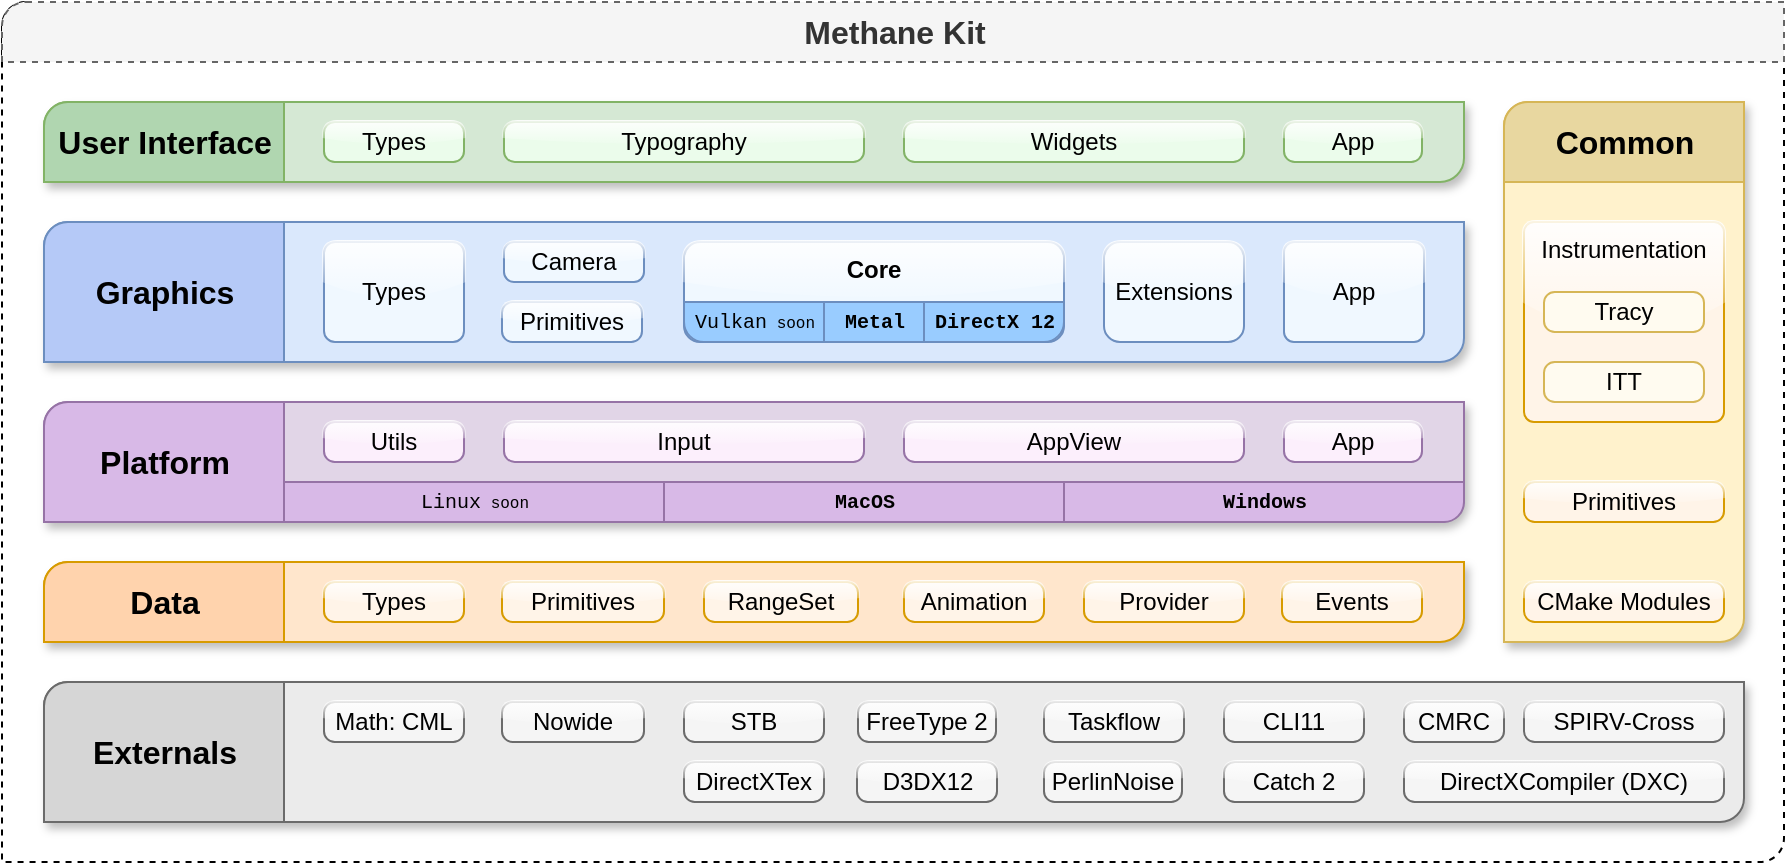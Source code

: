 <mxfile version="13.6.2" type="device"><diagram id="n1YW_IKGIQabf7W6xJoi" name="Page-1"><mxGraphModel dx="1301" dy="961" grid="1" gridSize="10" guides="1" tooltips="1" connect="1" arrows="1" fold="1" page="1" pageScale="1" pageWidth="935" pageHeight="470" math="0" shadow="0"><root><mxCell id="0"/><mxCell id="1" parent="0"/><mxCell id="Kfy_bd-Oe_zeapeb3Mzr-61" value="" style="verticalLabelPosition=bottom;verticalAlign=top;html=1;shape=mxgraph.basic.diag_round_rect;dx=6;shadow=0;dashed=1;" vertex="1" parent="1"><mxGeometry x="20" y="20" width="891" height="430" as="geometry"/></mxCell><mxCell id="Kfy_bd-Oe_zeapeb3Mzr-15" value="" style="verticalLabelPosition=bottom;verticalAlign=top;html=1;shape=mxgraph.basic.diag_round_rect;dx=6;fillColor=#e1d5e7;strokeColor=#9673a6;shadow=1;" vertex="1" parent="1"><mxGeometry x="41" y="220" width="710" height="60" as="geometry"/></mxCell><UserObject label="Utils" link="https://github.com/egorodet/MethaneKit/tree/master/Modules/Platform/Utils" id="Kfy_bd-Oe_zeapeb3Mzr-16"><mxCell style="rounded=1;whiteSpace=wrap;html=1;strokeColor=#9673a6;arcSize=27;fillColor=#FCEFFC;glass=1;shadow=0;" vertex="1" parent="1"><mxGeometry x="181" y="230" width="70" height="20" as="geometry"/></mxCell></UserObject><UserObject label="Input" link="https://github.com/egorodet/MethaneKit/tree/master/Modules/Platform/Input" id="Kfy_bd-Oe_zeapeb3Mzr-17"><mxCell style="rounded=1;whiteSpace=wrap;html=1;strokeColor=#9673a6;arcSize=27;fillColor=#FCEFFC;glass=1;shadow=0;" vertex="1" parent="1"><mxGeometry x="271" y="230" width="180" height="20" as="geometry"/></mxCell></UserObject><UserObject label="App" link="https://github.com/egorodet/MethaneKit/tree/master/Modules/Platform/App" id="Kfy_bd-Oe_zeapeb3Mzr-20"><mxCell style="rounded=1;whiteSpace=wrap;html=1;strokeColor=#9673a6;arcSize=27;fillColor=#FCEFFC;glass=1;shadow=0;" vertex="1" parent="1"><mxGeometry x="661" y="230" width="69" height="20" as="geometry"/></mxCell></UserObject><UserObject label="AppView" link="https://github.com/egorodet/MethaneKit/tree/master/Modules/Platform/AppView" id="Kfy_bd-Oe_zeapeb3Mzr-21"><mxCell style="rounded=1;whiteSpace=wrap;html=1;strokeColor=#9673a6;arcSize=27;fillColor=#FCEFFC;glass=1;shadow=0;" vertex="1" parent="1"><mxGeometry x="471" y="230" width="170" height="20" as="geometry"/></mxCell></UserObject><UserObject label="Platform" link="https://github.com/egorodet/MethaneKit/tree/master/Modules/Platform" id="Kfy_bd-Oe_zeapeb3Mzr-22"><mxCell style="verticalLabelPosition=middle;verticalAlign=middle;html=1;shape=mxgraph.basic.corner_round_rect;dx=6;strokeColor=#9673a6;align=center;labelPosition=center;fontSize=16;fillColor=#D8B9E7;fontStyle=1" vertex="1" parent="1"><mxGeometry x="41" y="220" width="120" height="60" as="geometry"/></mxCell></UserObject><mxCell id="Kfy_bd-Oe_zeapeb3Mzr-2" value="" style="verticalLabelPosition=bottom;verticalAlign=top;html=1;shape=mxgraph.basic.diag_round_rect;dx=6;fillColor=#ffe6cc;strokeColor=#d79b00;shadow=1;" vertex="1" parent="1"><mxGeometry x="41" y="300" width="710" height="40" as="geometry"/></mxCell><UserObject label="Types" link="https://github.com/egorodet/MethaneKit/tree/master/Modules/Data/Types" id="Kfy_bd-Oe_zeapeb3Mzr-4"><mxCell style="rounded=1;whiteSpace=wrap;html=1;strokeColor=#d79b00;arcSize=27;fillColor=#FFF4E8;glass=1;shadow=0;" vertex="1" parent="1"><mxGeometry x="181" y="310" width="70" height="20" as="geometry"/></mxCell></UserObject><UserObject label="Primitives" link="https://github.com/egorodet/MethaneKit/tree/master/Modules/Data/Primitives" id="Kfy_bd-Oe_zeapeb3Mzr-7"><mxCell style="rounded=1;whiteSpace=wrap;html=1;strokeColor=#d79b00;arcSize=27;fillColor=#FFF4E8;glass=1;shadow=0;" vertex="1" parent="1"><mxGeometry x="270" y="310" width="81" height="20" as="geometry"/></mxCell></UserObject><UserObject label="Provider" link="https://github.com/egorodet/MethaneKit/tree/master/Modules/Data/Provider" id="Kfy_bd-Oe_zeapeb3Mzr-8"><mxCell style="rounded=1;whiteSpace=wrap;html=1;strokeColor=#d79b00;arcSize=27;fillColor=#FFF4E8;glass=1;shadow=0;" vertex="1" parent="1"><mxGeometry x="561" y="310" width="80" height="20" as="geometry"/></mxCell></UserObject><UserObject label="Animation" link="https://github.com/egorodet/MethaneKit/tree/master/Modules/Data/Animation" id="Kfy_bd-Oe_zeapeb3Mzr-9"><mxCell style="rounded=1;whiteSpace=wrap;html=1;strokeColor=#d79b00;arcSize=27;fillColor=#FFF4E8;glass=1;shadow=0;" vertex="1" parent="1"><mxGeometry x="471" y="310" width="70" height="20" as="geometry"/></mxCell></UserObject><UserObject label="RangeSet" link="https://github.com/egorodet/MethaneKit/tree/master/Modules/Data/RangeSet" id="Kfy_bd-Oe_zeapeb3Mzr-10"><mxCell style="rounded=1;whiteSpace=wrap;html=1;strokeColor=#d79b00;arcSize=27;fillColor=#FFF4E8;glass=1;shadow=0;" vertex="1" parent="1"><mxGeometry x="371" y="310" width="77" height="20" as="geometry"/></mxCell></UserObject><UserObject label="Events" link="https://github.com/egorodet/MethaneKit/tree/master/Modules/Data/Events" id="Kfy_bd-Oe_zeapeb3Mzr-11"><mxCell style="rounded=1;whiteSpace=wrap;html=1;strokeColor=#d79b00;arcSize=27;fillColor=#FFF4E8;glass=1;shadow=0;" vertex="1" parent="1"><mxGeometry x="660" y="310" width="70" height="20" as="geometry"/></mxCell></UserObject><UserObject label="Data" link="https://github.com/egorodet/MethaneKit/tree/master/Modules/Data" id="Kfy_bd-Oe_zeapeb3Mzr-12"><mxCell style="verticalLabelPosition=middle;verticalAlign=middle;html=1;shape=mxgraph.basic.corner_round_rect;dx=6;strokeColor=#d79b00;align=center;labelPosition=center;fontSize=16;fillColor=#FFD3AD;fontStyle=1" vertex="1" parent="1"><mxGeometry x="41" y="300" width="120" height="40" as="geometry"/></mxCell></UserObject><mxCell id="Kfy_bd-Oe_zeapeb3Mzr-24" value="" style="verticalLabelPosition=bottom;verticalAlign=top;html=1;shape=mxgraph.basic.diag_round_rect;dx=6;fillColor=#dae8fc;strokeColor=#6c8ebf;shadow=1;" vertex="1" parent="1"><mxGeometry x="41" y="130" width="710" height="70" as="geometry"/></mxCell><UserObject label="Graphics" link="https://github.com/egorodet/MethaneKit/tree/master/Modules/Graphics" id="Kfy_bd-Oe_zeapeb3Mzr-29"><mxCell style="verticalLabelPosition=middle;verticalAlign=middle;html=1;shape=mxgraph.basic.corner_round_rect;dx=6;strokeColor=#6c8ebf;align=center;labelPosition=center;fontSize=16;fontStyle=1;fillColor=#B5C9F7;" vertex="1" parent="1"><mxGeometry x="41" y="130" width="120" height="70" as="geometry"/></mxCell></UserObject><UserObject label="Types" link="https://github.com/egorodet/MethaneKit/tree/master/Modules/Graphics/Types" id="Kfy_bd-Oe_zeapeb3Mzr-36"><mxCell style="rounded=1;whiteSpace=wrap;html=1;strokeColor=#6c8ebf;arcSize=11;fillColor=#F0F8FF;glass=1;shadow=0;" vertex="1" parent="1"><mxGeometry x="181" y="140" width="70" height="50" as="geometry"/></mxCell></UserObject><UserObject label="Primitives" link="https://github.com/egorodet/MethaneKit/tree/master/Modules/Graphics/Primitives" id="Kfy_bd-Oe_zeapeb3Mzr-37"><mxCell style="rounded=1;whiteSpace=wrap;html=1;strokeColor=#6c8ebf;arcSize=27;fillColor=#F0F8FF;glass=1;shadow=0;" vertex="1" parent="1"><mxGeometry x="270" y="170" width="70" height="20" as="geometry"/></mxCell></UserObject><UserObject label="Camera" link="https://github.com/egorodet/MethaneKit/tree/master/Modules/Graphics/Camera" id="Kfy_bd-Oe_zeapeb3Mzr-38"><mxCell style="rounded=1;whiteSpace=wrap;html=1;strokeColor=#6c8ebf;arcSize=25;fillColor=#F0F8FF;glass=1;shadow=0;" vertex="1" parent="1"><mxGeometry x="271" y="140" width="70" height="20" as="geometry"/></mxCell></UserObject><UserObject label="App" link="https://github.com/egorodet/MethaneKit/tree/master/Modules/Graphics/App" id="Kfy_bd-Oe_zeapeb3Mzr-40"><mxCell style="rounded=1;whiteSpace=wrap;html=1;strokeColor=#6c8ebf;arcSize=10;fillColor=#F0F8FF;glass=1;shadow=0;" vertex="1" parent="1"><mxGeometry x="661" y="140" width="70" height="50" as="geometry"/></mxCell></UserObject><UserObject label="Extensions" link="https://github.com/egorodet/MethaneKit/tree/master/Modules/Graphics/Extensions" id="Kfy_bd-Oe_zeapeb3Mzr-41"><mxCell style="rounded=1;whiteSpace=wrap;html=1;strokeColor=#6c8ebf;arcSize=16;fillColor=#F0F8FF;glass=1;shadow=0;" vertex="1" parent="1"><mxGeometry x="571" y="140" width="70" height="50" as="geometry"/></mxCell></UserObject><mxCell id="Kfy_bd-Oe_zeapeb3Mzr-42" value="" style="verticalLabelPosition=bottom;verticalAlign=top;html=1;shape=mxgraph.basic.diag_round_rect;dx=6;fillColor=#d5e8d4;strokeColor=#82b366;shadow=1;" vertex="1" parent="1"><mxGeometry x="41" y="70" width="710" height="40" as="geometry"/></mxCell><UserObject label="User Interface" link="https://github.com/egorodet/MethaneKit/tree/master/Modules/UserInterface" id="Kfy_bd-Oe_zeapeb3Mzr-43"><mxCell style="verticalLabelPosition=middle;verticalAlign=middle;html=1;shape=mxgraph.basic.corner_round_rect;dx=6;strokeColor=#82b366;align=center;labelPosition=center;fontSize=16;fontStyle=1;fillColor=#B0D6B0;" vertex="1" parent="1"><mxGeometry x="41" y="70" width="120" height="40" as="geometry"/></mxCell></UserObject><UserObject label="Types" link="https://github.com/egorodet/MethaneKit/tree/master/Modules/UserInterface/Types" id="Kfy_bd-Oe_zeapeb3Mzr-50"><mxCell style="rounded=1;whiteSpace=wrap;html=1;strokeColor=#82b366;arcSize=27;fillColor=#EBFCEB;glass=1;shadow=0;" vertex="1" parent="1"><mxGeometry x="181" y="80" width="70" height="20" as="geometry"/></mxCell></UserObject><UserObject label="Typography" link="https://github.com/egorodet/MethaneKit/tree/master/Modules/UserInterface/Typography" id="Kfy_bd-Oe_zeapeb3Mzr-51"><mxCell style="rounded=1;whiteSpace=wrap;html=1;strokeColor=#82b366;arcSize=27;fillColor=#EBFCEB;glass=1;shadow=0;" vertex="1" parent="1"><mxGeometry x="271" y="80" width="180" height="20" as="geometry"/></mxCell></UserObject><UserObject label="App" link="https://github.com/egorodet/MethaneKit/tree/master/Modules/UserInterface/App" id="Kfy_bd-Oe_zeapeb3Mzr-52"><mxCell style="rounded=1;whiteSpace=wrap;html=1;strokeColor=#82b366;arcSize=27;fillColor=#EBFCEB;glass=1;shadow=0;" vertex="1" parent="1"><mxGeometry x="661" y="80" width="69" height="20" as="geometry"/></mxCell></UserObject><UserObject label="Widgets" link="https://github.com/egorodet/MethaneKit/tree/master/Modules/UserInterface/Widgets" id="Kfy_bd-Oe_zeapeb3Mzr-53"><mxCell style="rounded=1;whiteSpace=wrap;html=1;strokeColor=#82b366;arcSize=27;fillColor=#EBFCEB;glass=1;shadow=0;" vertex="1" parent="1"><mxGeometry x="471" y="80" width="170" height="20" as="geometry"/></mxCell></UserObject><mxCell id="Kfy_bd-Oe_zeapeb3Mzr-54" value="" style="verticalLabelPosition=bottom;verticalAlign=top;html=1;shape=mxgraph.basic.diag_round_rect;dx=6;fillColor=#fff2cc;strokeColor=#d6b656;shadow=1;sketch=0;" vertex="1" parent="1"><mxGeometry x="771" y="70" width="120" height="270" as="geometry"/></mxCell><UserObject label="Common" link="https://github.com/egorodet/MethaneKit/tree/master/Modules/Common" id="Kfy_bd-Oe_zeapeb3Mzr-55"><mxCell style="verticalLabelPosition=middle;verticalAlign=middle;html=1;shape=mxgraph.basic.corner_round_rect;dx=6;strokeColor=#d6b656;align=center;labelPosition=center;fontSize=16;fontStyle=1;fillColor=#E8D7A0;" vertex="1" parent="1"><mxGeometry x="771" y="70" width="120" height="40" as="geometry"/></mxCell></UserObject><UserObject label="CMake Modules" link="https://github.com/egorodet/MethaneKit/tree/master/CMake" id="Kfy_bd-Oe_zeapeb3Mzr-56"><mxCell style="rounded=1;whiteSpace=wrap;html=1;strokeColor=#d79b00;arcSize=27;fillColor=#FFF4E8;glass=1;shadow=0;" vertex="1" parent="1"><mxGeometry x="781" y="310" width="100" height="20" as="geometry"/></mxCell></UserObject><UserObject label="Instrumentation" link="https://github.com/egorodet/MethaneKit/tree/master/Modules/Common/Instrumentation" id="Kfy_bd-Oe_zeapeb3Mzr-57"><mxCell style="rounded=1;whiteSpace=wrap;html=1;strokeColor=#d79b00;arcSize=5;fillColor=#FFF4E8;glass=1;shadow=0;verticalAlign=top;" vertex="1" parent="1"><mxGeometry x="781" y="130" width="100" height="100" as="geometry"/></mxCell></UserObject><UserObject label="Tracy" link="https://github.com/egorodet/Tracy/blob/master/Tracy.hpp" id="Kfy_bd-Oe_zeapeb3Mzr-58"><mxCell style="rounded=1;whiteSpace=wrap;html=1;strokeColor=#d6b656;arcSize=27;glass=0;shadow=0;fillColor=#FFFBF0;" vertex="1" parent="1"><mxGeometry x="791" y="165" width="80" height="20" as="geometry"/></mxCell></UserObject><UserObject label="ITT" link="https://github.com/egorodet/MethaneKit/blob/master/Modules/Common/Instrumentation/Include/Methane/IttApiHelper.h" id="Kfy_bd-Oe_zeapeb3Mzr-59"><mxCell style="rounded=1;whiteSpace=wrap;html=1;strokeColor=#d6b656;arcSize=27;glass=0;shadow=0;fillColor=#FFFBF0;" vertex="1" parent="1"><mxGeometry x="791" y="200" width="80" height="20" as="geometry"/></mxCell></UserObject><UserObject label="Primitives" link="https://github.com/egorodet/MethaneKit/tree/master/Modules/Common/Primitives" id="Kfy_bd-Oe_zeapeb3Mzr-60"><mxCell style="rounded=1;whiteSpace=wrap;html=1;strokeColor=#d79b00;arcSize=27;fillColor=#FFF4E8;glass=1;shadow=0;" vertex="1" parent="1"><mxGeometry x="781" y="260" width="100" height="20" as="geometry"/></mxCell></UserObject><UserObject label="Methane Kit" link="https://github.com/egorodet/MethaneKit" id="Kfy_bd-Oe_zeapeb3Mzr-62"><mxCell style="verticalLabelPosition=middle;verticalAlign=middle;html=1;shape=mxgraph.basic.corner_round_rect;dx=6;strokeColor=#666666;align=center;labelPosition=center;fontSize=16;fontStyle=1;fillColor=#f5f5f5;fontColor=#333333;dashed=1;" vertex="1" parent="1"><mxGeometry x="20" y="20" width="891" height="30" as="geometry"/></mxCell></UserObject><mxCell id="Kfy_bd-Oe_zeapeb3Mzr-69" value="" style="verticalLabelPosition=bottom;verticalAlign=top;html=1;shape=mxgraph.basic.diag_round_rect;dx=6;shadow=1;strokeColor=#6B6B6B;fillColor=#EBEBEB;" vertex="1" parent="1"><mxGeometry x="41" y="360" width="850" height="70" as="geometry"/></mxCell><UserObject label="Externals" link="https://github.com/egorodet/MethaneKit/tree/master/Externals" id="Kfy_bd-Oe_zeapeb3Mzr-70"><mxCell style="verticalLabelPosition=middle;verticalAlign=middle;html=1;shape=mxgraph.basic.corner_round_rect;dx=6;align=center;labelPosition=center;fontSize=16;fontStyle=1;strokeColor=#6B6B6B;fillColor=#D6D6D6;" vertex="1" parent="1"><mxGeometry x="41" y="360" width="120" height="70" as="geometry"/></mxCell></UserObject><UserObject label="Math: CML" link="https://github.com/egorodet/CML/" id="Kfy_bd-Oe_zeapeb3Mzr-71"><mxCell style="rounded=1;whiteSpace=wrap;html=1;arcSize=27;glass=1;shadow=0;fillColor=#F5F5F5;strokeColor=#6B6B6B;" vertex="1" parent="1"><mxGeometry x="181" y="370" width="70" height="20" as="geometry"/></mxCell></UserObject><UserObject label="CLI11" link="https://github.com/egorodet/CLI11/" id="Kfy_bd-Oe_zeapeb3Mzr-72"><mxCell style="rounded=1;whiteSpace=wrap;html=1;arcSize=27;glass=1;shadow=0;fillColor=#F5F5F5;strokeColor=#6B6B6B;" vertex="1" parent="1"><mxGeometry x="631" y="370" width="70" height="20" as="geometry"/></mxCell></UserObject><UserObject label="Nowide" link="https://github.com/egorodet/BoostNowide/" id="Kfy_bd-Oe_zeapeb3Mzr-73"><mxCell style="rounded=1;whiteSpace=wrap;html=1;arcSize=27;glass=1;shadow=0;fillColor=#F5F5F5;strokeColor=#6B6B6B;" vertex="1" parent="1"><mxGeometry x="270" y="370" width="71" height="20" as="geometry"/></mxCell></UserObject><UserObject label="DirectXCompiler (DXC)" link="https://github.com/egorodet/MethaneExternals/tree/master/DirectXCompiler" id="Kfy_bd-Oe_zeapeb3Mzr-74"><mxCell style="rounded=1;whiteSpace=wrap;html=1;arcSize=27;glass=1;shadow=0;fillColor=#F5F5F5;strokeColor=#6B6B6B;fontSize=12;" vertex="1" parent="1"><mxGeometry x="721" y="400" width="160" height="20" as="geometry"/></mxCell></UserObject><UserObject label="DirectXTex" link="https://github.com/egorodet/DirectXTex/" id="Kfy_bd-Oe_zeapeb3Mzr-75"><mxCell style="rounded=1;whiteSpace=wrap;html=1;arcSize=27;glass=1;shadow=0;fillColor=#F5F5F5;strokeColor=#6B6B6B;" vertex="1" parent="1"><mxGeometry x="361" y="400" width="70" height="20" as="geometry"/></mxCell></UserObject><UserObject label="CMRC" link="https://github.com/egorodet/CMRC/" id="Kfy_bd-Oe_zeapeb3Mzr-76"><mxCell style="rounded=1;whiteSpace=wrap;html=1;arcSize=27;glass=1;shadow=0;fillColor=#F5F5F5;strokeColor=#6B6B6B;" vertex="1" parent="1"><mxGeometry x="721" y="370" width="50" height="20" as="geometry"/></mxCell></UserObject><UserObject label="FreeType 2" link="https://github.com/egorodet/FreeType2/" id="Kfy_bd-Oe_zeapeb3Mzr-79"><mxCell style="rounded=1;whiteSpace=wrap;html=1;arcSize=27;glass=1;shadow=0;fillColor=#F5F5F5;strokeColor=#6B6B6B;" vertex="1" parent="1"><mxGeometry x="448" y="370" width="69" height="20" as="geometry"/></mxCell></UserObject><UserObject label="Taskflow" link="https://github.com/egorodet/Taskflow/" id="Kfy_bd-Oe_zeapeb3Mzr-81"><mxCell style="rounded=1;whiteSpace=wrap;html=1;arcSize=27;glass=1;shadow=0;fillColor=#F5F5F5;strokeColor=#6B6B6B;" vertex="1" parent="1"><mxGeometry x="541" y="370" width="70" height="20" as="geometry"/></mxCell></UserObject><UserObject label="SPIRV-Cross" link="https://github.com/egorodet/MethaneExternals/tree/master/SPIRV" id="Kfy_bd-Oe_zeapeb3Mzr-82"><mxCell style="rounded=1;whiteSpace=wrap;html=1;arcSize=27;glass=1;shadow=0;fillColor=#F5F5F5;strokeColor=#6B6B6B;fontSize=12;" vertex="1" parent="1"><mxGeometry x="781" y="370" width="100" height="20" as="geometry"/></mxCell></UserObject><UserObject label="STB" link="https://github.com/egorodet/STB/" id="Kfy_bd-Oe_zeapeb3Mzr-83"><mxCell style="rounded=1;whiteSpace=wrap;html=1;arcSize=27;glass=1;shadow=0;fillColor=#F5F5F5;strokeColor=#6B6B6B;" vertex="1" parent="1"><mxGeometry x="361" y="370" width="70" height="20" as="geometry"/></mxCell></UserObject><UserObject label="Catch 2" link="https://github.com/egorodet/Catch2/" id="Kfy_bd-Oe_zeapeb3Mzr-84"><mxCell style="rounded=1;whiteSpace=wrap;html=1;arcSize=27;glass=1;shadow=0;fillColor=#F5F5F5;strokeColor=#6B6B6B;" vertex="1" parent="1"><mxGeometry x="631" y="400" width="70" height="20" as="geometry"/></mxCell></UserObject><UserObject label="PerlinNoise" link="https://github.com/egorodet/MethaneExternals/tree/master/PerlinNoise" id="Kfy_bd-Oe_zeapeb3Mzr-85"><mxCell style="rounded=1;whiteSpace=wrap;html=1;arcSize=27;glass=1;shadow=0;fillColor=#F5F5F5;strokeColor=#6B6B6B;" vertex="1" parent="1"><mxGeometry x="541" y="400" width="69" height="20" as="geometry"/></mxCell></UserObject><mxCell id="Kfy_bd-Oe_zeapeb3Mzr-86" value="D3DX12" style="rounded=1;whiteSpace=wrap;html=1;arcSize=27;glass=1;shadow=0;fillColor=#F5F5F5;strokeColor=#6B6B6B;" vertex="1" parent="1"><mxGeometry x="447.5" y="400" width="70" height="20" as="geometry"/></mxCell><mxCell id="Kfy_bd-Oe_zeapeb3Mzr-89" value="Windows" style="verticalLabelPosition=middle;verticalAlign=middle;html=1;shape=mxgraph.basic.corner_round_rect;dx=6;strokeColor=#9673a6;align=center;labelPosition=center;fontSize=10;fontStyle=1;flipH=1;flipV=1;fontFamily=Courier New;fillColor=#D8B9E7;" vertex="1" parent="1"><mxGeometry x="551" y="260" width="200" height="20" as="geometry"/></mxCell><mxCell id="Kfy_bd-Oe_zeapeb3Mzr-90" value="Linux&lt;font style=&quot;font-size: 8px&quot;&gt; &lt;span style=&quot;&quot;&gt;soon&lt;/span&gt;&lt;/font&gt;" style="verticalLabelPosition=middle;verticalAlign=middle;html=1;shape=mxgraph.basic.corner_round_rect;dx=0;strokeColor=#9673a6;align=center;labelPosition=center;fontSize=10;fontStyle=0;flipH=1;flipV=1;fontFamily=Courier New;fillColor=#D8B9E7;labelBackgroundColor=none;" vertex="1" parent="1"><mxGeometry x="161" y="260" width="190" height="20" as="geometry"/></mxCell><mxCell id="Kfy_bd-Oe_zeapeb3Mzr-91" value="&lt;font style=&quot;font-size: 10px;&quot;&gt;MacOS&lt;/font&gt;" style="verticalLabelPosition=middle;verticalAlign=middle;html=1;shape=mxgraph.basic.corner_round_rect;dx=0;strokeColor=#9673a6;align=center;labelPosition=center;fontSize=10;fontStyle=1;flipH=1;flipV=1;fontFamily=Courier New;fillColor=#D8B9E7;" vertex="1" parent="1"><mxGeometry x="351" y="260" width="200" height="20" as="geometry"/></mxCell><UserObject label="" link="https://github.com/egorodet/MethaneKit/tree/master/Modules/Graphics/Core" id="Kfy_bd-Oe_zeapeb3Mzr-98"><mxCell style="group" vertex="1" connectable="0" parent="1"><mxGeometry x="361" y="140" width="190" height="50" as="geometry"/></mxCell></UserObject><mxCell id="Kfy_bd-Oe_zeapeb3Mzr-39" value="Core" style="rounded=1;whiteSpace=wrap;html=1;strokeColor=#6c8ebf;arcSize=16;fillColor=#F0F8FF;shadow=0;glass=1;perimeterSpacing=0;strokeWidth=1;verticalAlign=top;sketch=0;fontStyle=1" vertex="1" parent="Kfy_bd-Oe_zeapeb3Mzr-98"><mxGeometry width="190" height="50" as="geometry"/></mxCell><UserObject label="&lt;font style=&quot;font-size: 10px&quot;&gt;Metal&lt;/font&gt;" link="https://github.com/egorodet/MethaneKit/tree/master/Modules/Graphics/Core/Sources/Methane/Graphics/Metal" id="Kfy_bd-Oe_zeapeb3Mzr-92"><mxCell style="verticalLabelPosition=middle;verticalAlign=middle;html=1;shape=mxgraph.basic.corner_round_rect;dx=0;align=center;labelPosition=center;fontSize=10;fontStyle=1;flipH=1;flipV=1;fontFamily=Courier New;strokeColor=#6C8EBF;fillColor=#99CCFF;" vertex="1" parent="Kfy_bd-Oe_zeapeb3Mzr-98"><mxGeometry x="70" y="30" width="50" height="20" as="geometry"/></mxCell></UserObject><UserObject label="DirectX 12" link="https://github.com/egorodet/MethaneKit/tree/master/Modules/Graphics/Core/Sources/Methane/Graphics/DirectX12" id="Kfy_bd-Oe_zeapeb3Mzr-94"><mxCell style="verticalLabelPosition=middle;verticalAlign=middle;html=1;shape=mxgraph.basic.corner_round_rect;dx=6;align=center;labelPosition=center;fontSize=10;fontStyle=1;flipH=1;flipV=1;fontFamily=Courier New;strokeColor=#6C8EBF;fillColor=#99CCFF;" vertex="1" parent="Kfy_bd-Oe_zeapeb3Mzr-98"><mxGeometry x="120" y="30" width="70" height="20" as="geometry"/></mxCell></UserObject><UserObject label="Vulkan&lt;font style=&quot;font-size: 8px&quot;&gt;&amp;nbsp;&lt;span style=&quot;&quot;&gt;soon&lt;/span&gt;&lt;/font&gt;" link="https://github.com/egorodet/MethaneKit/tree/master/Modules/Graphics/Core/Sources/Methane/Graphics/Vulkan" id="Kfy_bd-Oe_zeapeb3Mzr-97"><mxCell style="verticalLabelPosition=middle;verticalAlign=middle;html=1;shape=mxgraph.basic.corner_round_rect;dx=6;align=center;labelPosition=center;fontSize=10;fontStyle=0;flipH=0;flipV=1;fontFamily=Courier New;strokeColor=#6C8EBF;fillColor=#99CCFF;" vertex="1" parent="Kfy_bd-Oe_zeapeb3Mzr-98"><mxGeometry y="30" width="70" height="20" as="geometry"/></mxCell></UserObject></root></mxGraphModel></diagram></mxfile>